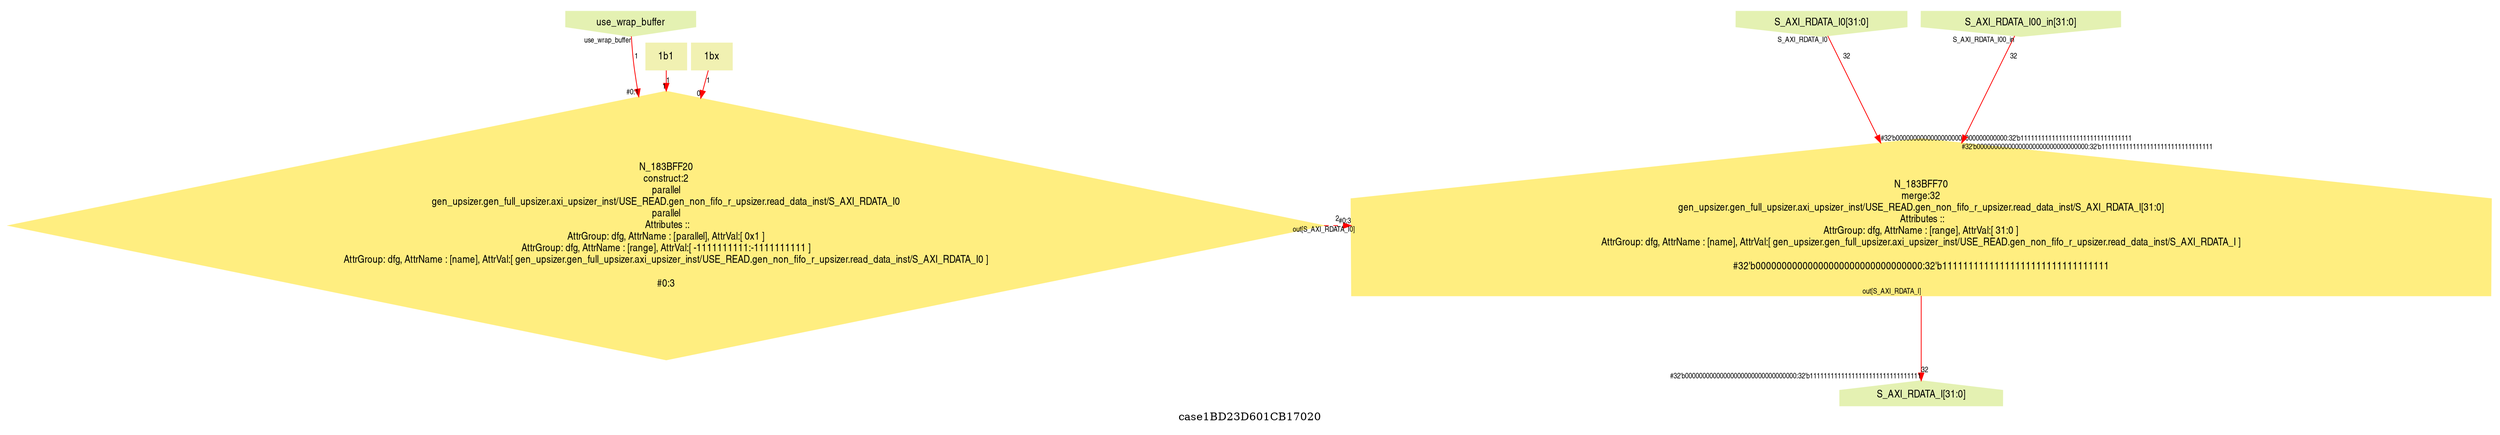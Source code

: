 digraph case1BD23D601CB17020 {
graph [label="case1BD23D601CB17020", margin="0.1,0.1", size="100,100", ranksep=0.1, splines=true];
node [style=filled, color="#ffee80", fontname=helveticanarrow];
edge [color="#ff0000", fontsize=10, fontname=helveticanarrow];
{ rank = source;case1BD23D601CB17020_use_wrap_buffer [label="use_wrap_buffer", shape=invhouse, color="#e4f1b2"];
case1BD23D601CB17020_S_AXI_RDATA_I0 [label="S_AXI_RDATA_I0[31:0]", shape=invhouse, color="#e4f1b2"];
case1BD23D601CB17020_S_AXI_RDATA_I00_in [label="S_AXI_RDATA_I00_in[31:0]", shape=invhouse, color="#e4f1b2"];
}
{ rank = sink;case1BD23D601CB17020_S_AXI_RDATA_I [label="S_AXI_RDATA_I[31:0]", shape=house, color="#e4f1b2"];
}
{ rank = same;N_183BFF20 [label="N_183BFF20\nconstruct:2\nparallel\ngen_upsizer.gen_full_upsizer.axi_upsizer_inst/USE_READ.gen_non_fifo_r_upsizer.read_data_inst/S_AXI_RDATA_I0\nparallel\n Attributes ::\nAttrGroup: dfg, AttrName : [parallel], AttrVal:[ 0x1 ]\nAttrGroup: dfg, AttrName : [range], AttrVal:[ -1111111111:-1111111111 ]\nAttrGroup: dfg, AttrName : [name], AttrVal:[ gen_upsizer.gen_full_upsizer.axi_upsizer_inst/USE_READ.gen_non_fifo_r_upsizer.read_data_inst/S_AXI_RDATA_I0 ]\n\n#0:3\n", shape=diamond, color="#ffee80"];
N_183BFF70 [label="N_183BFF70\nmerge:32\ngen_upsizer.gen_full_upsizer.axi_upsizer_inst/USE_READ.gen_non_fifo_r_upsizer.read_data_inst/S_AXI_RDATA_I[31:0]\n Attributes ::\nAttrGroup: dfg, AttrName : [range], AttrVal:[ 31:0 ]\nAttrGroup: dfg, AttrName : [name], AttrVal:[ gen_upsizer.gen_full_upsizer.axi_upsizer_inst/USE_READ.gen_non_fifo_r_upsizer.read_data_inst/S_AXI_RDATA_I ]\n\n#32'b00000000000000000000000000000000:32'b11111111111111111111111111111111\n", shape=house, color="#ffee80"];
}
N_183BFF20_P_1D53FEC0 [label="1b1", color="#f1f1b2", shape=plaintext];
N_183BFF20_P_1D53FEC0 -> N_183BFF20 [label="1", headlabel=<1>, headlabel=<1>];
N_183BFF20_P_1D53FE60 [label="1bx", color="#f1f1b2", shape=plaintext];
N_183BFF20_P_1D53FE60 -> N_183BFF20 [label="1", headlabel=<0>, headlabel=<0>];
N_183BFF20 -> N_183BFF70 [label="2", style=dashed, constraint=false, taillabel=<out[S_AXI_RDATA_I0]>, headlabel=<sel>, headlabel=<#0:3>];
case1BD23D601CB17020_use_wrap_buffer -> N_183BFF20 [label="1", taillabel=<use_wrap_buffer>, headlabel=<in>, headlabel=<#0:1>];
case1BD23D601CB17020_S_AXI_RDATA_I0 -> N_183BFF70 [label="32", taillabel=<S_AXI_RDATA_I0>, headlabel=<0>, headlabel=<#32'b00000000000000000000000000000000:32'b11111111111111111111111111111111>];
case1BD23D601CB17020_S_AXI_RDATA_I00_in -> N_183BFF70 [label="32", taillabel=<S_AXI_RDATA_I00_in>, headlabel=<1>, headlabel=<#32'b00000000000000000000000000000000:32'b11111111111111111111111111111111>];
N_183BFF70 -> case1BD23D601CB17020_S_AXI_RDATA_I [label="32", taillabel=<out[S_AXI_RDATA_I]>, headlabel=<S_AXI_RDATA_I>, headlabel=<#32'b00000000000000000000000000000000:32'b11111111111111111111111111111111>];
}
